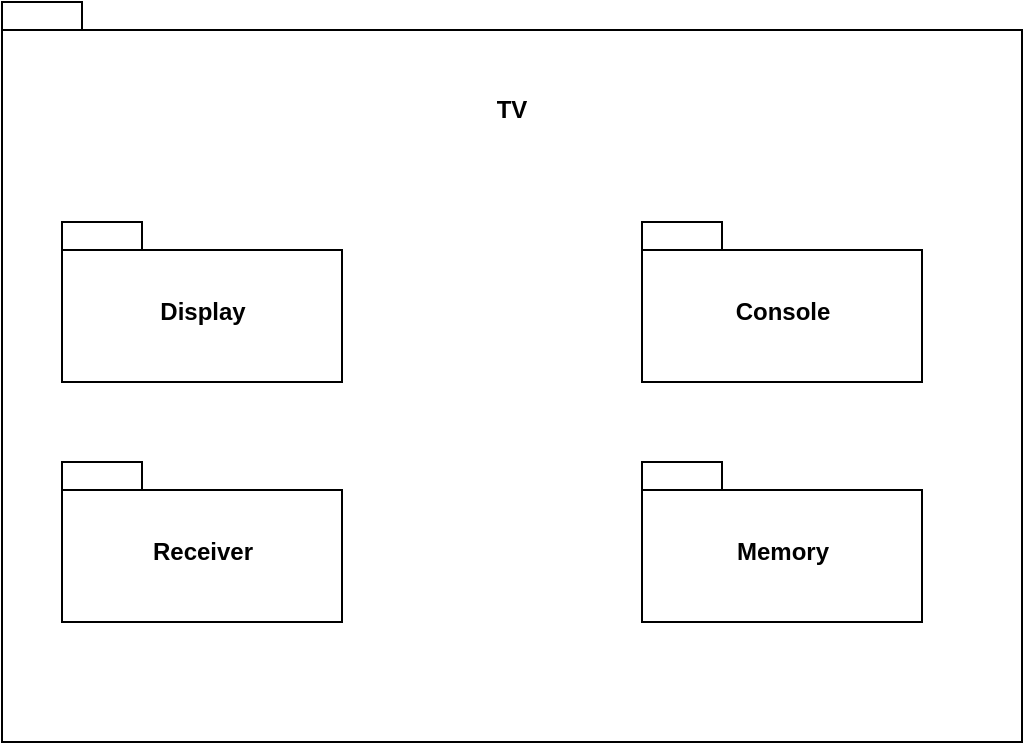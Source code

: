 <mxfile version="16.6.6" type="device"><diagram id="2JYHQPU6HZ8jX-1Ne2no" name="Page-1"><mxGraphModel dx="1422" dy="762" grid="1" gridSize="10" guides="1" tooltips="1" connect="1" arrows="1" fold="1" page="1" pageScale="1" pageWidth="850" pageHeight="1100" math="0" shadow="0"><root><mxCell id="0"/><mxCell id="1" parent="0"/><mxCell id="dF1LqvfE3q0f81WbboMQ-3" value="" style="shape=folder;fontStyle=1;spacingTop=10;tabWidth=40;tabHeight=14;tabPosition=left;html=1;" vertex="1" parent="1"><mxGeometry x="140" y="100" width="510" height="370" as="geometry"/></mxCell><mxCell id="dF1LqvfE3q0f81WbboMQ-4" value="TV" style="text;align=center;fontStyle=1;verticalAlign=middle;spacingLeft=3;spacingRight=3;strokeColor=none;rotatable=0;points=[[0,0.5],[1,0.5]];portConstraint=eastwest;" vertex="1" parent="1"><mxGeometry x="355" y="140" width="80" height="26" as="geometry"/></mxCell><mxCell id="dF1LqvfE3q0f81WbboMQ-5" value="Display" style="shape=folder;fontStyle=1;spacingTop=10;tabWidth=40;tabHeight=14;tabPosition=left;html=1;" vertex="1" parent="1"><mxGeometry x="170" y="210" width="140" height="80" as="geometry"/></mxCell><mxCell id="dF1LqvfE3q0f81WbboMQ-6" value="Receiver" style="shape=folder;fontStyle=1;spacingTop=10;tabWidth=40;tabHeight=14;tabPosition=left;html=1;" vertex="1" parent="1"><mxGeometry x="170" y="330" width="140" height="80" as="geometry"/></mxCell><mxCell id="dF1LqvfE3q0f81WbboMQ-7" value="Console" style="shape=folder;fontStyle=1;spacingTop=10;tabWidth=40;tabHeight=14;tabPosition=left;html=1;" vertex="1" parent="1"><mxGeometry x="460" y="210" width="140" height="80" as="geometry"/></mxCell><mxCell id="dF1LqvfE3q0f81WbboMQ-8" value="Memory" style="shape=folder;fontStyle=1;spacingTop=10;tabWidth=40;tabHeight=14;tabPosition=left;html=1;" vertex="1" parent="1"><mxGeometry x="460" y="330" width="140" height="80" as="geometry"/></mxCell></root></mxGraphModel></diagram></mxfile>